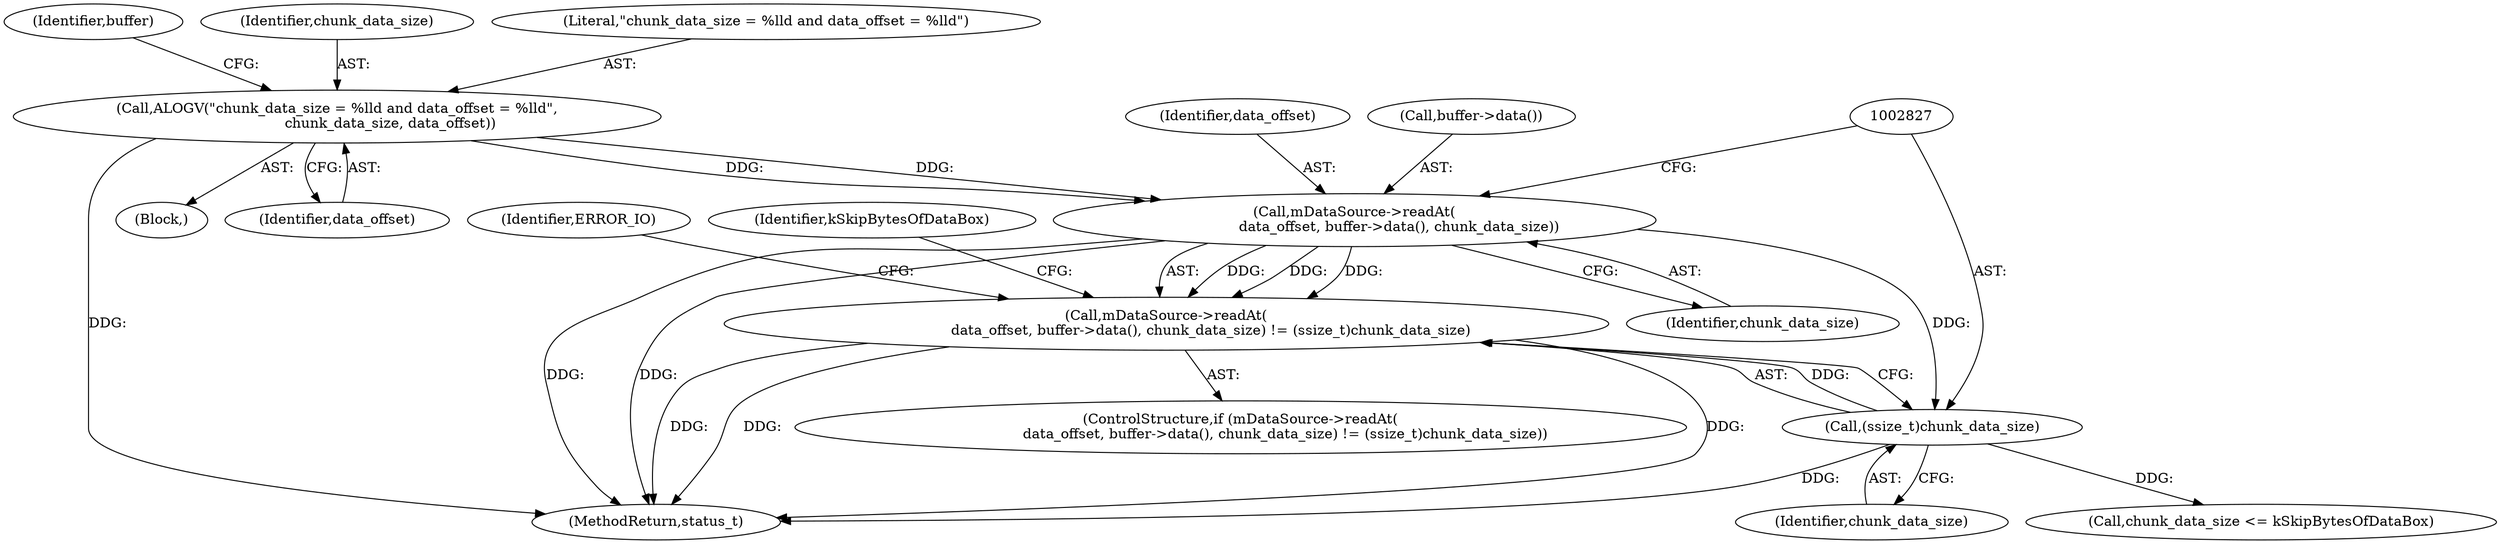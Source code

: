 digraph "0_Android_463a6f807e187828442949d1924e143cf07778c6@API" {
"1002821" [label="(Call,mDataSource->readAt(\n                    data_offset, buffer->data(), chunk_data_size) != (ssize_t)chunk_data_size)"];
"1002822" [label="(Call,mDataSource->readAt(\n                    data_offset, buffer->data(), chunk_data_size))"];
"1002811" [label="(Call,ALOGV(\"chunk_data_size = %lld and data_offset = %lld\",\n                        chunk_data_size, data_offset))"];
"1002826" [label="(Call,(ssize_t)chunk_data_size)"];
"1002821" [label="(Call,mDataSource->readAt(\n                    data_offset, buffer->data(), chunk_data_size) != (ssize_t)chunk_data_size)"];
"1002817" [label="(Identifier,buffer)"];
"1002837" [label="(Call,chunk_data_size <= kSkipBytesOfDataBox)"];
"1002820" [label="(ControlStructure,if (mDataSource->readAt(\n                    data_offset, buffer->data(), chunk_data_size) != (ssize_t)chunk_data_size))"];
"1002826" [label="(Call,(ssize_t)chunk_data_size)"];
"1002811" [label="(Call,ALOGV(\"chunk_data_size = %lld and data_offset = %lld\",\n                        chunk_data_size, data_offset))"];
"1002810" [label="(Block,)"];
"1002814" [label="(Identifier,data_offset)"];
"1002813" [label="(Identifier,chunk_data_size)"];
"1002812" [label="(Literal,\"chunk_data_size = %lld and data_offset = %lld\")"];
"1002828" [label="(Identifier,chunk_data_size)"];
"1002918" [label="(MethodReturn,status_t)"];
"1002822" [label="(Call,mDataSource->readAt(\n                    data_offset, buffer->data(), chunk_data_size))"];
"1002823" [label="(Identifier,data_offset)"];
"1002825" [label="(Identifier,chunk_data_size)"];
"1002824" [label="(Call,buffer->data())"];
"1002831" [label="(Identifier,ERROR_IO)"];
"1002834" [label="(Identifier,kSkipBytesOfDataBox)"];
"1002821" -> "1002820"  [label="AST: "];
"1002821" -> "1002826"  [label="CFG: "];
"1002822" -> "1002821"  [label="AST: "];
"1002826" -> "1002821"  [label="AST: "];
"1002831" -> "1002821"  [label="CFG: "];
"1002834" -> "1002821"  [label="CFG: "];
"1002821" -> "1002918"  [label="DDG: "];
"1002821" -> "1002918"  [label="DDG: "];
"1002821" -> "1002918"  [label="DDG: "];
"1002822" -> "1002821"  [label="DDG: "];
"1002822" -> "1002821"  [label="DDG: "];
"1002822" -> "1002821"  [label="DDG: "];
"1002826" -> "1002821"  [label="DDG: "];
"1002822" -> "1002825"  [label="CFG: "];
"1002823" -> "1002822"  [label="AST: "];
"1002824" -> "1002822"  [label="AST: "];
"1002825" -> "1002822"  [label="AST: "];
"1002827" -> "1002822"  [label="CFG: "];
"1002822" -> "1002918"  [label="DDG: "];
"1002822" -> "1002918"  [label="DDG: "];
"1002811" -> "1002822"  [label="DDG: "];
"1002811" -> "1002822"  [label="DDG: "];
"1002822" -> "1002826"  [label="DDG: "];
"1002811" -> "1002810"  [label="AST: "];
"1002811" -> "1002814"  [label="CFG: "];
"1002812" -> "1002811"  [label="AST: "];
"1002813" -> "1002811"  [label="AST: "];
"1002814" -> "1002811"  [label="AST: "];
"1002817" -> "1002811"  [label="CFG: "];
"1002811" -> "1002918"  [label="DDG: "];
"1002826" -> "1002828"  [label="CFG: "];
"1002827" -> "1002826"  [label="AST: "];
"1002828" -> "1002826"  [label="AST: "];
"1002826" -> "1002918"  [label="DDG: "];
"1002826" -> "1002837"  [label="DDG: "];
}
